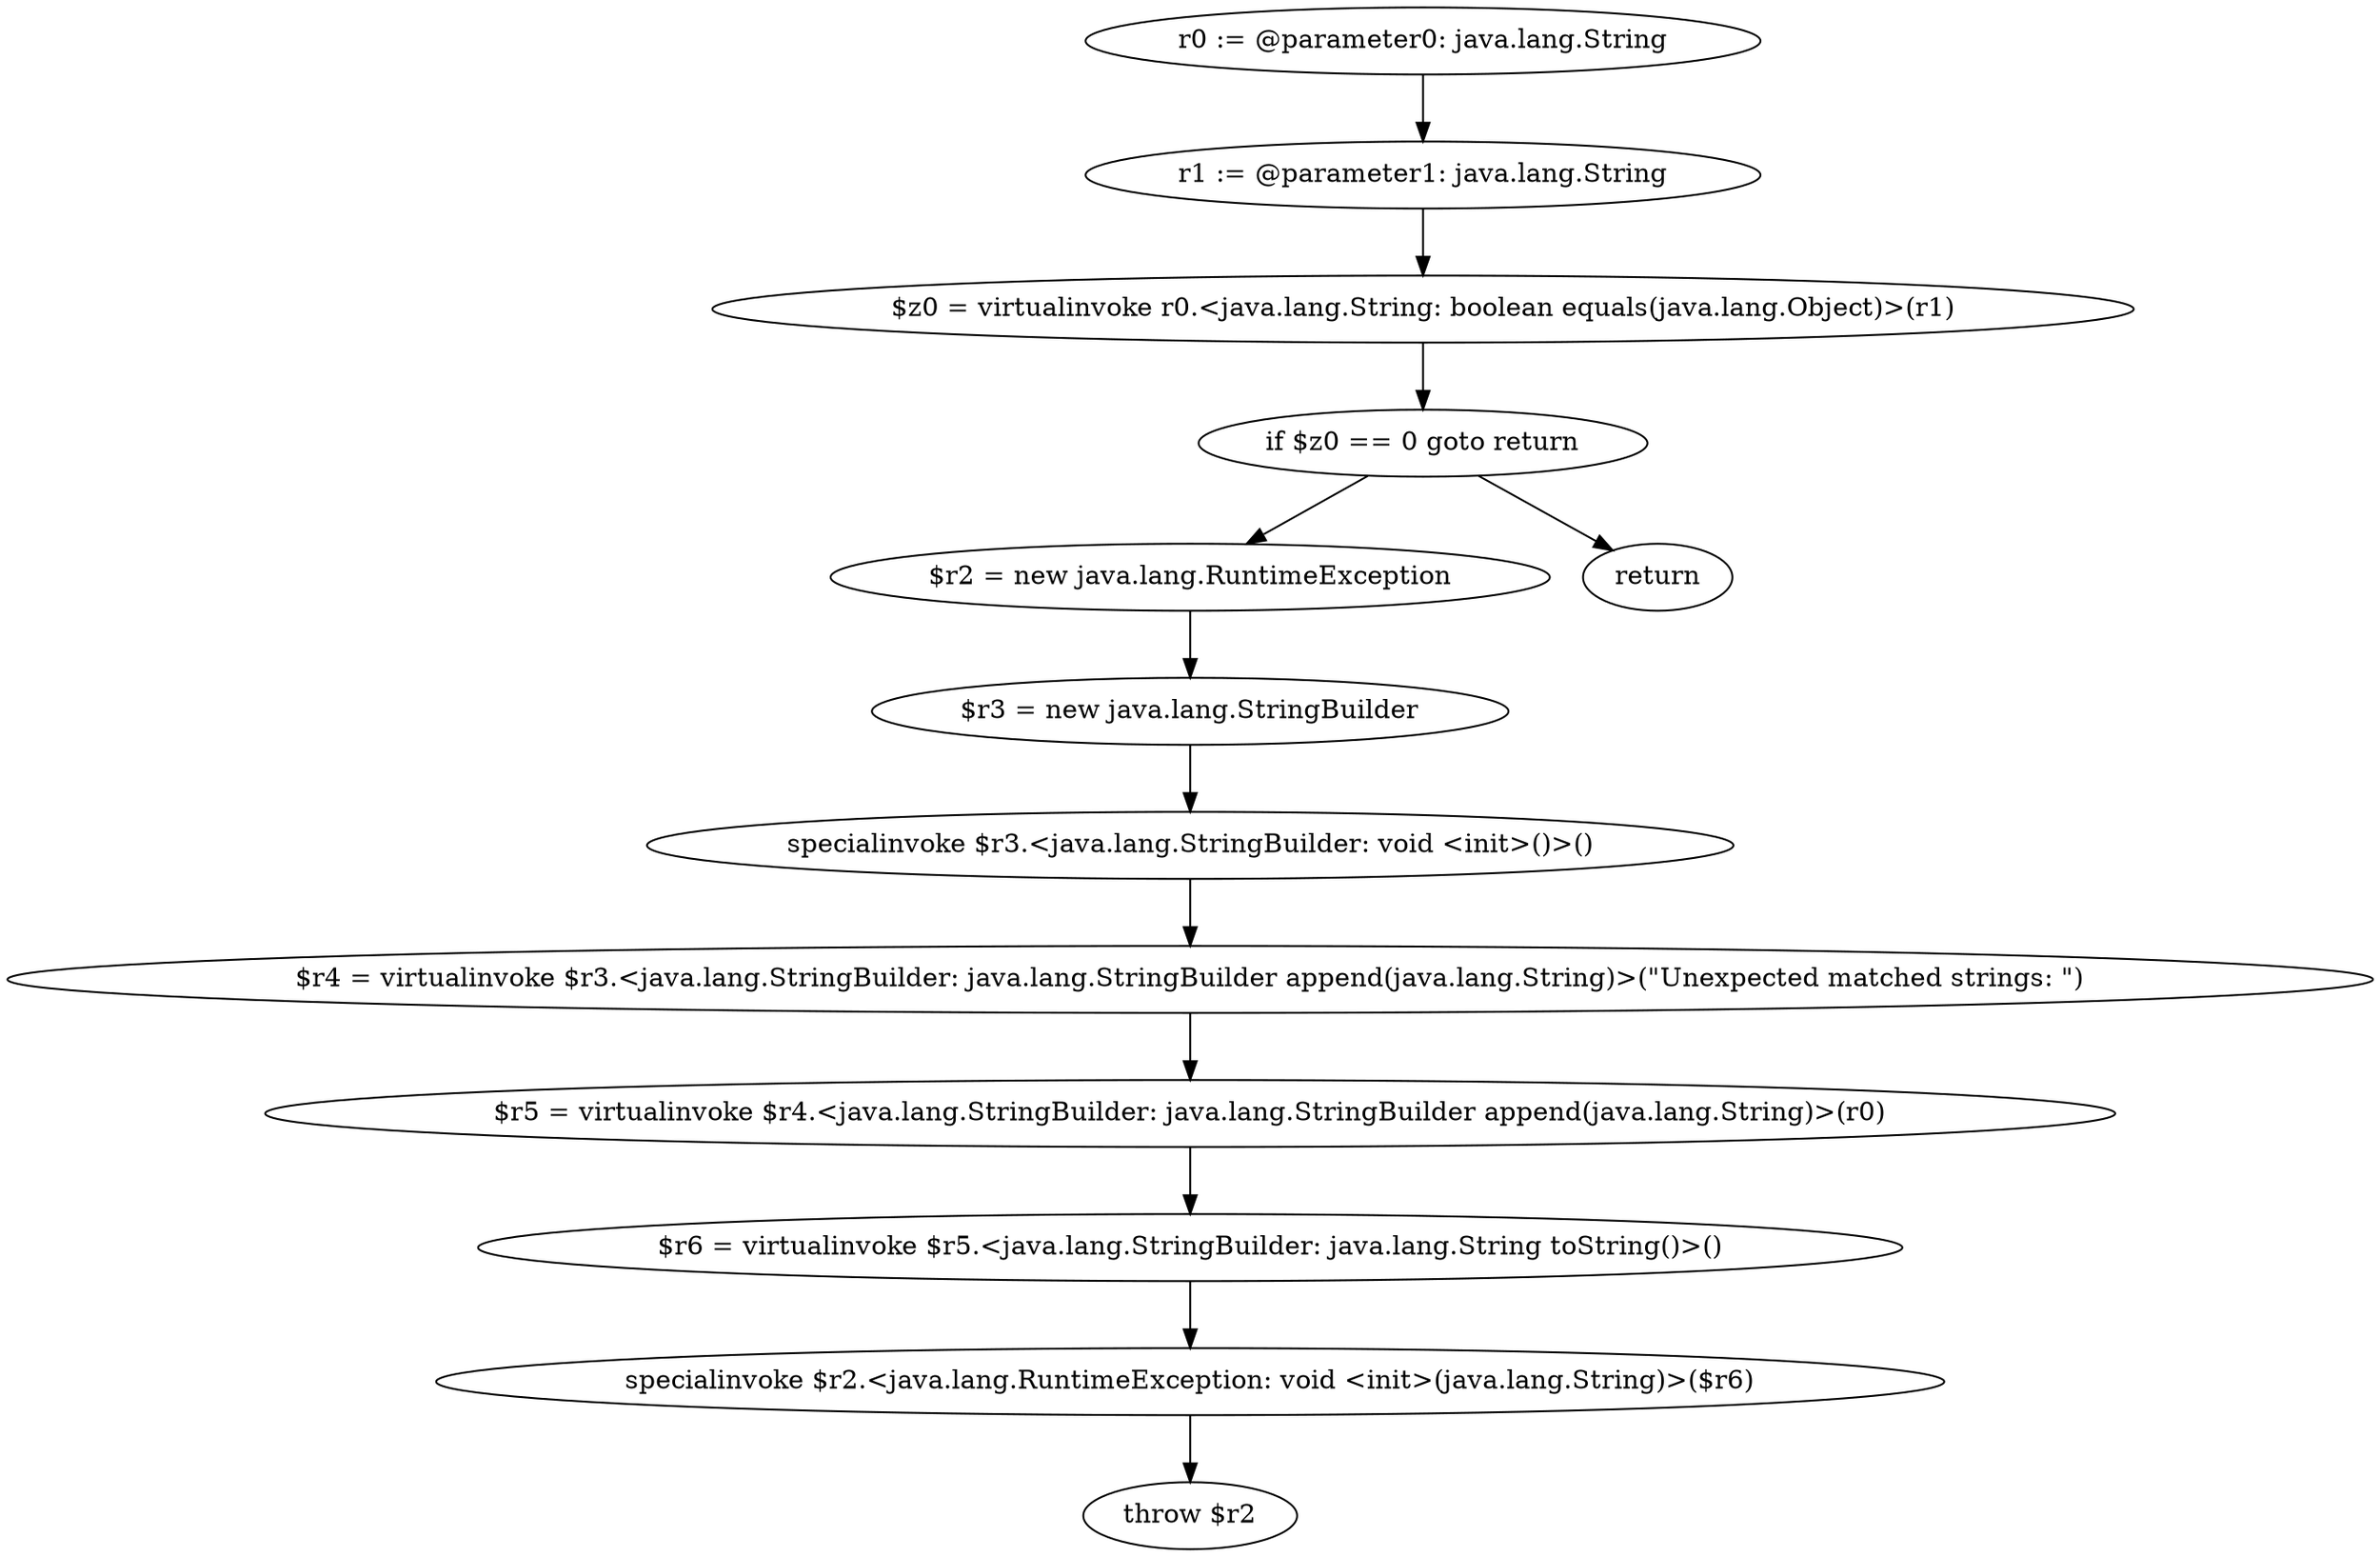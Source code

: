digraph "unitGraph" {
    "r0 := @parameter0: java.lang.String"
    "r1 := @parameter1: java.lang.String"
    "$z0 = virtualinvoke r0.<java.lang.String: boolean equals(java.lang.Object)>(r1)"
    "if $z0 == 0 goto return"
    "$r2 = new java.lang.RuntimeException"
    "$r3 = new java.lang.StringBuilder"
    "specialinvoke $r3.<java.lang.StringBuilder: void <init>()>()"
    "$r4 = virtualinvoke $r3.<java.lang.StringBuilder: java.lang.StringBuilder append(java.lang.String)>(\"Unexpected matched strings: \")"
    "$r5 = virtualinvoke $r4.<java.lang.StringBuilder: java.lang.StringBuilder append(java.lang.String)>(r0)"
    "$r6 = virtualinvoke $r5.<java.lang.StringBuilder: java.lang.String toString()>()"
    "specialinvoke $r2.<java.lang.RuntimeException: void <init>(java.lang.String)>($r6)"
    "throw $r2"
    "return"
    "r0 := @parameter0: java.lang.String"->"r1 := @parameter1: java.lang.String";
    "r1 := @parameter1: java.lang.String"->"$z0 = virtualinvoke r0.<java.lang.String: boolean equals(java.lang.Object)>(r1)";
    "$z0 = virtualinvoke r0.<java.lang.String: boolean equals(java.lang.Object)>(r1)"->"if $z0 == 0 goto return";
    "if $z0 == 0 goto return"->"$r2 = new java.lang.RuntimeException";
    "if $z0 == 0 goto return"->"return";
    "$r2 = new java.lang.RuntimeException"->"$r3 = new java.lang.StringBuilder";
    "$r3 = new java.lang.StringBuilder"->"specialinvoke $r3.<java.lang.StringBuilder: void <init>()>()";
    "specialinvoke $r3.<java.lang.StringBuilder: void <init>()>()"->"$r4 = virtualinvoke $r3.<java.lang.StringBuilder: java.lang.StringBuilder append(java.lang.String)>(\"Unexpected matched strings: \")";
    "$r4 = virtualinvoke $r3.<java.lang.StringBuilder: java.lang.StringBuilder append(java.lang.String)>(\"Unexpected matched strings: \")"->"$r5 = virtualinvoke $r4.<java.lang.StringBuilder: java.lang.StringBuilder append(java.lang.String)>(r0)";
    "$r5 = virtualinvoke $r4.<java.lang.StringBuilder: java.lang.StringBuilder append(java.lang.String)>(r0)"->"$r6 = virtualinvoke $r5.<java.lang.StringBuilder: java.lang.String toString()>()";
    "$r6 = virtualinvoke $r5.<java.lang.StringBuilder: java.lang.String toString()>()"->"specialinvoke $r2.<java.lang.RuntimeException: void <init>(java.lang.String)>($r6)";
    "specialinvoke $r2.<java.lang.RuntimeException: void <init>(java.lang.String)>($r6)"->"throw $r2";
}
